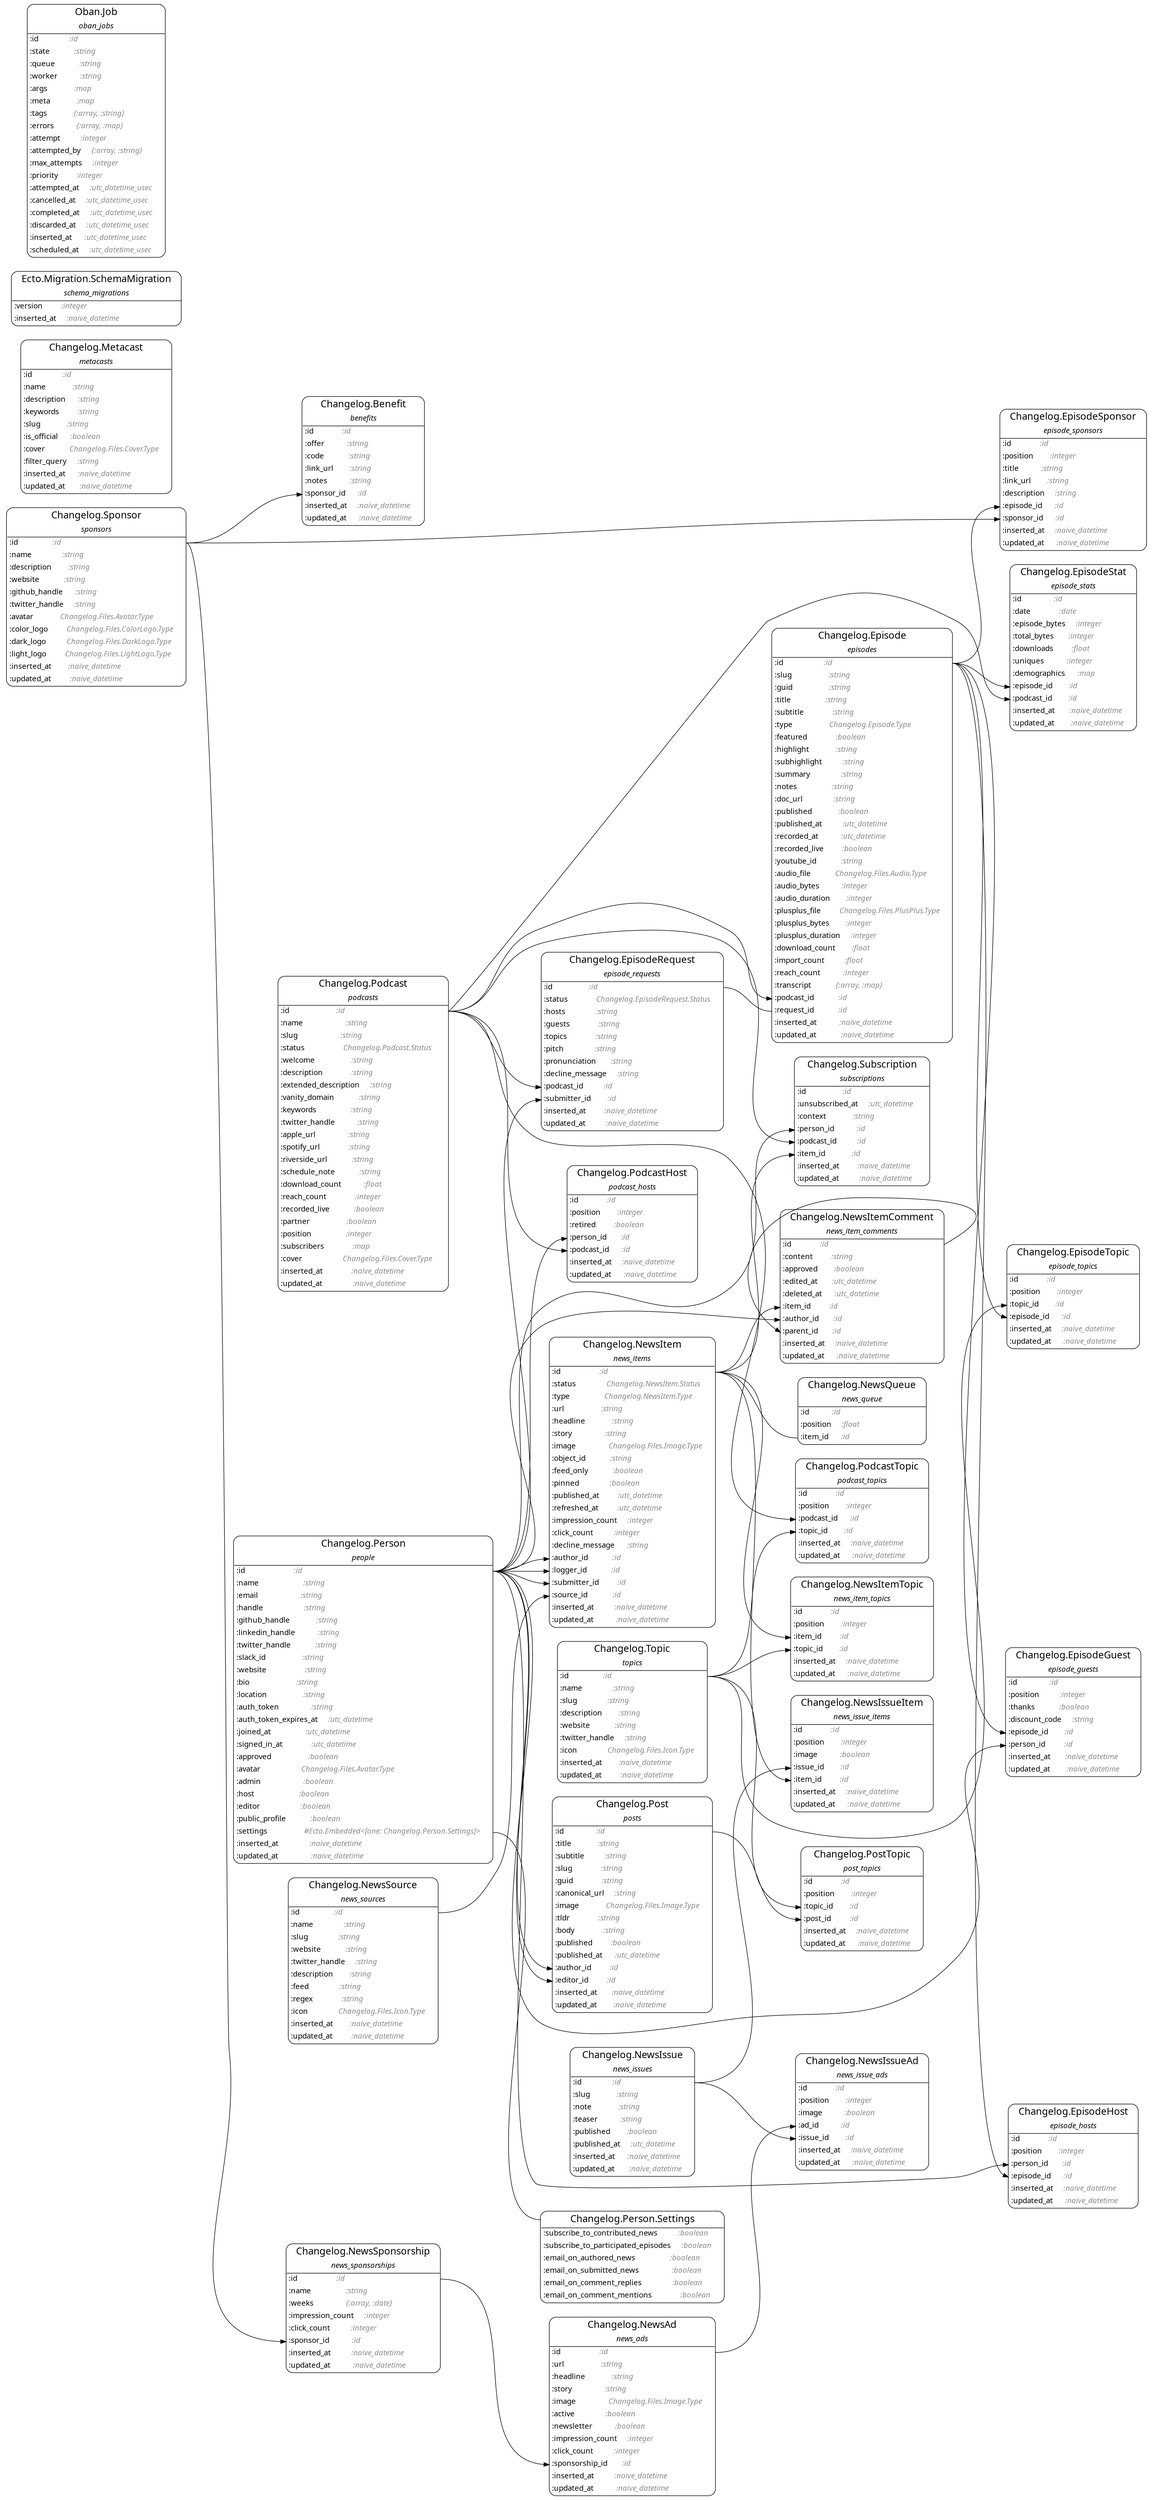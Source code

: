 digraph {
  ranksep=1.0; rankdir=LR;
  node [shape = none, fontname="Roboto Mono"];
  "Changelog.Benefit" [label= <<table align='left' border='1' style='rounded' cellspacing='0' cellpadding='4' cellborder='0'><tr><td port='header@schema_module'><font point-size='18'>   Changelog.Benefit   </font></td></tr><tr><td border='1' sides='b' colspan='2'><font point-size='14'><i>benefits</i></font></td></tr><tr><td align='left' port='field@id'>:id              <i><font color='gray54'>:id                 </font></i></td></tr><tr><td align='left' port='field@offer'>:offer           <i><font color='gray54'>:string             </font></i></td></tr><tr><td align='left' port='field@code'>:code            <i><font color='gray54'>:string             </font></i></td></tr><tr><td align='left' port='field@link_url'>:link_url        <i><font color='gray54'>:string             </font></i></td></tr><tr><td align='left' port='field@notes'>:notes           <i><font color='gray54'>:string             </font></i></td></tr><tr><td align='left' port='field@sponsor_id'>:sponsor_id      <i><font color='gray54'>:id                 </font></i></td></tr><tr><td align='left' port='field@inserted_at'>:inserted_at     <i><font color='gray54'>:naive_datetime     </font></i></td></tr><tr><td align='left' port='field@updated_at'>:updated_at      <i><font color='gray54'>:naive_datetime     </font></i></td></tr></table>>]
  "Changelog.Episode" [label= <<table align='left' border='1' style='rounded' cellspacing='0' cellpadding='4' cellborder='0'><tr><td port='header@schema_module'><font point-size='18'>   Changelog.Episode   </font></td></tr><tr><td border='1' sides='b' colspan='2'><font point-size='14'><i>episodes</i></font></td></tr><tr><td align='left' port='field@id'>:id                    <i><font color='gray54'>:id                               </font></i></td></tr><tr><td align='left' port='field@slug'>:slug                  <i><font color='gray54'>:string                           </font></i></td></tr><tr><td align='left' port='field@guid'>:guid                  <i><font color='gray54'>:string                           </font></i></td></tr><tr><td align='left' port='field@title'>:title                 <i><font color='gray54'>:string                           </font></i></td></tr><tr><td align='left' port='field@subtitle'>:subtitle              <i><font color='gray54'>:string                           </font></i></td></tr><tr><td align='left' port='field@type'>:type                  <i><font color='gray54'>Changelog.Episode.Type            </font></i></td></tr><tr><td align='left' port='field@featured'>:featured              <i><font color='gray54'>:boolean                          </font></i></td></tr><tr><td align='left' port='field@highlight'>:highlight             <i><font color='gray54'>:string                           </font></i></td></tr><tr><td align='left' port='field@subhighlight'>:subhighlight          <i><font color='gray54'>:string                           </font></i></td></tr><tr><td align='left' port='field@summary'>:summary               <i><font color='gray54'>:string                           </font></i></td></tr><tr><td align='left' port='field@notes'>:notes                 <i><font color='gray54'>:string                           </font></i></td></tr><tr><td align='left' port='field@doc_url'>:doc_url               <i><font color='gray54'>:string                           </font></i></td></tr><tr><td align='left' port='field@published'>:published             <i><font color='gray54'>:boolean                          </font></i></td></tr><tr><td align='left' port='field@published_at'>:published_at          <i><font color='gray54'>:utc_datetime                     </font></i></td></tr><tr><td align='left' port='field@recorded_at'>:recorded_at           <i><font color='gray54'>:utc_datetime                     </font></i></td></tr><tr><td align='left' port='field@recorded_live'>:recorded_live         <i><font color='gray54'>:boolean                          </font></i></td></tr><tr><td align='left' port='field@youtube_id'>:youtube_id            <i><font color='gray54'>:string                           </font></i></td></tr><tr><td align='left' port='field@audio_file'>:audio_file            <i><font color='gray54'>Changelog.Files.Audio.Type        </font></i></td></tr><tr><td align='left' port='field@audio_bytes'>:audio_bytes           <i><font color='gray54'>:integer                          </font></i></td></tr><tr><td align='left' port='field@audio_duration'>:audio_duration        <i><font color='gray54'>:integer                          </font></i></td></tr><tr><td align='left' port='field@plusplus_file'>:plusplus_file         <i><font color='gray54'>Changelog.Files.PlusPlus.Type     </font></i></td></tr><tr><td align='left' port='field@plusplus_bytes'>:plusplus_bytes        <i><font color='gray54'>:integer                          </font></i></td></tr><tr><td align='left' port='field@plusplus_duration'>:plusplus_duration     <i><font color='gray54'>:integer                          </font></i></td></tr><tr><td align='left' port='field@download_count'>:download_count        <i><font color='gray54'>:float                            </font></i></td></tr><tr><td align='left' port='field@import_count'>:import_count          <i><font color='gray54'>:float                            </font></i></td></tr><tr><td align='left' port='field@reach_count'>:reach_count           <i><font color='gray54'>:integer                          </font></i></td></tr><tr><td align='left' port='field@transcript'>:transcript            <i><font color='gray54'>{:array, :map}                    </font></i></td></tr><tr><td align='left' port='field@podcast_id'>:podcast_id            <i><font color='gray54'>:id                               </font></i></td></tr><tr><td align='left' port='field@request_id'>:request_id            <i><font color='gray54'>:id                               </font></i></td></tr><tr><td align='left' port='field@inserted_at'>:inserted_at           <i><font color='gray54'>:naive_datetime                   </font></i></td></tr><tr><td align='left' port='field@updated_at'>:updated_at            <i><font color='gray54'>:naive_datetime                   </font></i></td></tr></table>>]
  "Changelog.EpisodeGuest" [label= <<table align='left' border='1' style='rounded' cellspacing='0' cellpadding='4' cellborder='0'><tr><td port='header@schema_module'><font point-size='18'>   Changelog.EpisodeGuest   </font></td></tr><tr><td border='1' sides='b' colspan='2'><font point-size='14'><i>episode_guests</i></font></td></tr><tr><td align='left' port='field@id'>:id                <i><font color='gray54'>:id                 </font></i></td></tr><tr><td align='left' port='field@position'>:position          <i><font color='gray54'>:integer            </font></i></td></tr><tr><td align='left' port='field@thanks'>:thanks            <i><font color='gray54'>:boolean            </font></i></td></tr><tr><td align='left' port='field@discount_code'>:discount_code     <i><font color='gray54'>:string             </font></i></td></tr><tr><td align='left' port='field@episode_id'>:episode_id        <i><font color='gray54'>:id                 </font></i></td></tr><tr><td align='left' port='field@person_id'>:person_id         <i><font color='gray54'>:id                 </font></i></td></tr><tr><td align='left' port='field@inserted_at'>:inserted_at       <i><font color='gray54'>:naive_datetime     </font></i></td></tr><tr><td align='left' port='field@updated_at'>:updated_at        <i><font color='gray54'>:naive_datetime     </font></i></td></tr></table>>]
  "Changelog.EpisodeHost" [label= <<table align='left' border='1' style='rounded' cellspacing='0' cellpadding='4' cellborder='0'><tr><td port='header@schema_module'><font point-size='18'>   Changelog.EpisodeHost   </font></td></tr><tr><td border='1' sides='b' colspan='2'><font point-size='14'><i>episode_hosts</i></font></td></tr><tr><td align='left' port='field@id'>:id              <i><font color='gray54'>:id                 </font></i></td></tr><tr><td align='left' port='field@position'>:position        <i><font color='gray54'>:integer            </font></i></td></tr><tr><td align='left' port='field@person_id'>:person_id       <i><font color='gray54'>:id                 </font></i></td></tr><tr><td align='left' port='field@episode_id'>:episode_id      <i><font color='gray54'>:id                 </font></i></td></tr><tr><td align='left' port='field@inserted_at'>:inserted_at     <i><font color='gray54'>:naive_datetime     </font></i></td></tr><tr><td align='left' port='field@updated_at'>:updated_at      <i><font color='gray54'>:naive_datetime     </font></i></td></tr></table>>]
  "Changelog.EpisodeRequest" [label= <<table align='left' border='1' style='rounded' cellspacing='0' cellpadding='4' cellborder='0'><tr><td port='header@schema_module'><font point-size='18'>   Changelog.EpisodeRequest   </font></td></tr><tr><td border='1' sides='b' colspan='2'><font point-size='14'><i>episode_requests</i></font></td></tr><tr><td align='left' port='field@id'>:id                  <i><font color='gray54'>:id                                 </font></i></td></tr><tr><td align='left' port='field@status'>:status              <i><font color='gray54'>Changelog.EpisodeRequest.Status     </font></i></td></tr><tr><td align='left' port='field@hosts'>:hosts               <i><font color='gray54'>:string                             </font></i></td></tr><tr><td align='left' port='field@guests'>:guests              <i><font color='gray54'>:string                             </font></i></td></tr><tr><td align='left' port='field@topics'>:topics              <i><font color='gray54'>:string                             </font></i></td></tr><tr><td align='left' port='field@pitch'>:pitch               <i><font color='gray54'>:string                             </font></i></td></tr><tr><td align='left' port='field@pronunciation'>:pronunciation       <i><font color='gray54'>:string                             </font></i></td></tr><tr><td align='left' port='field@decline_message'>:decline_message     <i><font color='gray54'>:string                             </font></i></td></tr><tr><td align='left' port='field@podcast_id'>:podcast_id          <i><font color='gray54'>:id                                 </font></i></td></tr><tr><td align='left' port='field@submitter_id'>:submitter_id        <i><font color='gray54'>:id                                 </font></i></td></tr><tr><td align='left' port='field@inserted_at'>:inserted_at         <i><font color='gray54'>:naive_datetime                     </font></i></td></tr><tr><td align='left' port='field@updated_at'>:updated_at          <i><font color='gray54'>:naive_datetime                     </font></i></td></tr></table>>]
  "Changelog.EpisodeSponsor" [label= <<table align='left' border='1' style='rounded' cellspacing='0' cellpadding='4' cellborder='0'><tr><td port='header@schema_module'><font point-size='18'>   Changelog.EpisodeSponsor   </font></td></tr><tr><td border='1' sides='b' colspan='2'><font point-size='14'><i>episode_sponsors</i></font></td></tr><tr><td align='left' port='field@id'>:id              <i><font color='gray54'>:id                 </font></i></td></tr><tr><td align='left' port='field@position'>:position        <i><font color='gray54'>:integer            </font></i></td></tr><tr><td align='left' port='field@title'>:title           <i><font color='gray54'>:string             </font></i></td></tr><tr><td align='left' port='field@link_url'>:link_url        <i><font color='gray54'>:string             </font></i></td></tr><tr><td align='left' port='field@description'>:description     <i><font color='gray54'>:string             </font></i></td></tr><tr><td align='left' port='field@episode_id'>:episode_id      <i><font color='gray54'>:id                 </font></i></td></tr><tr><td align='left' port='field@sponsor_id'>:sponsor_id      <i><font color='gray54'>:id                 </font></i></td></tr><tr><td align='left' port='field@inserted_at'>:inserted_at     <i><font color='gray54'>:naive_datetime     </font></i></td></tr><tr><td align='left' port='field@updated_at'>:updated_at      <i><font color='gray54'>:naive_datetime     </font></i></td></tr></table>>]
  "Changelog.EpisodeStat" [label= <<table align='left' border='1' style='rounded' cellspacing='0' cellpadding='4' cellborder='0'><tr><td port='header@schema_module'><font point-size='18'>   Changelog.EpisodeStat   </font></td></tr><tr><td border='1' sides='b' colspan='2'><font point-size='14'><i>episode_stats</i></font></td></tr><tr><td align='left' port='field@id'>:id                <i><font color='gray54'>:id                 </font></i></td></tr><tr><td align='left' port='field@date'>:date              <i><font color='gray54'>:date               </font></i></td></tr><tr><td align='left' port='field@episode_bytes'>:episode_bytes     <i><font color='gray54'>:integer            </font></i></td></tr><tr><td align='left' port='field@total_bytes'>:total_bytes       <i><font color='gray54'>:integer            </font></i></td></tr><tr><td align='left' port='field@downloads'>:downloads         <i><font color='gray54'>:float              </font></i></td></tr><tr><td align='left' port='field@uniques'>:uniques           <i><font color='gray54'>:integer            </font></i></td></tr><tr><td align='left' port='field@demographics'>:demographics      <i><font color='gray54'>:map                </font></i></td></tr><tr><td align='left' port='field@episode_id'>:episode_id        <i><font color='gray54'>:id                 </font></i></td></tr><tr><td align='left' port='field@podcast_id'>:podcast_id        <i><font color='gray54'>:id                 </font></i></td></tr><tr><td align='left' port='field@inserted_at'>:inserted_at       <i><font color='gray54'>:naive_datetime     </font></i></td></tr><tr><td align='left' port='field@updated_at'>:updated_at        <i><font color='gray54'>:naive_datetime     </font></i></td></tr></table>>]
  "Changelog.EpisodeTopic" [label= <<table align='left' border='1' style='rounded' cellspacing='0' cellpadding='4' cellborder='0'><tr><td port='header@schema_module'><font point-size='18'>   Changelog.EpisodeTopic   </font></td></tr><tr><td border='1' sides='b' colspan='2'><font point-size='14'><i>episode_topics</i></font></td></tr><tr><td align='left' port='field@id'>:id              <i><font color='gray54'>:id                 </font></i></td></tr><tr><td align='left' port='field@position'>:position        <i><font color='gray54'>:integer            </font></i></td></tr><tr><td align='left' port='field@topic_id'>:topic_id        <i><font color='gray54'>:id                 </font></i></td></tr><tr><td align='left' port='field@episode_id'>:episode_id      <i><font color='gray54'>:id                 </font></i></td></tr><tr><td align='left' port='field@inserted_at'>:inserted_at     <i><font color='gray54'>:naive_datetime     </font></i></td></tr><tr><td align='left' port='field@updated_at'>:updated_at      <i><font color='gray54'>:naive_datetime     </font></i></td></tr></table>>]
  "Changelog.Metacast" [label= <<table align='left' border='1' style='rounded' cellspacing='0' cellpadding='4' cellborder='0'><tr><td port='header@schema_module'><font point-size='18'>   Changelog.Metacast   </font></td></tr><tr><td border='1' sides='b' colspan='2'><font point-size='14'><i>metacasts</i></font></td></tr><tr><td align='left' port='field@id'>:id               <i><font color='gray54'>:id                            </font></i></td></tr><tr><td align='left' port='field@name'>:name             <i><font color='gray54'>:string                        </font></i></td></tr><tr><td align='left' port='field@description'>:description      <i><font color='gray54'>:string                        </font></i></td></tr><tr><td align='left' port='field@keywords'>:keywords         <i><font color='gray54'>:string                        </font></i></td></tr><tr><td align='left' port='field@slug'>:slug             <i><font color='gray54'>:string                        </font></i></td></tr><tr><td align='left' port='field@is_official'>:is_official      <i><font color='gray54'>:boolean                       </font></i></td></tr><tr><td align='left' port='field@cover'>:cover            <i><font color='gray54'>Changelog.Files.Cover.Type     </font></i></td></tr><tr><td align='left' port='field@filter_query'>:filter_query     <i><font color='gray54'>:string                        </font></i></td></tr><tr><td align='left' port='field@inserted_at'>:inserted_at      <i><font color='gray54'>:naive_datetime                </font></i></td></tr><tr><td align='left' port='field@updated_at'>:updated_at       <i><font color='gray54'>:naive_datetime                </font></i></td></tr></table>>]
  "Changelog.NewsAd" [label= <<table align='left' border='1' style='rounded' cellspacing='0' cellpadding='4' cellborder='0'><tr><td port='header@schema_module'><font point-size='18'>   Changelog.NewsAd   </font></td></tr><tr><td border='1' sides='b' colspan='2'><font point-size='14'><i>news_ads</i></font></td></tr><tr><td align='left' port='field@id'>:id                   <i><font color='gray54'>:id                            </font></i></td></tr><tr><td align='left' port='field@url'>:url                  <i><font color='gray54'>:string                        </font></i></td></tr><tr><td align='left' port='field@headline'>:headline             <i><font color='gray54'>:string                        </font></i></td></tr><tr><td align='left' port='field@story'>:story                <i><font color='gray54'>:string                        </font></i></td></tr><tr><td align='left' port='field@image'>:image                <i><font color='gray54'>Changelog.Files.Image.Type     </font></i></td></tr><tr><td align='left' port='field@active'>:active               <i><font color='gray54'>:boolean                       </font></i></td></tr><tr><td align='left' port='field@newsletter'>:newsletter           <i><font color='gray54'>:boolean                       </font></i></td></tr><tr><td align='left' port='field@impression_count'>:impression_count     <i><font color='gray54'>:integer                       </font></i></td></tr><tr><td align='left' port='field@click_count'>:click_count          <i><font color='gray54'>:integer                       </font></i></td></tr><tr><td align='left' port='field@sponsorship_id'>:sponsorship_id       <i><font color='gray54'>:id                            </font></i></td></tr><tr><td align='left' port='field@inserted_at'>:inserted_at          <i><font color='gray54'>:naive_datetime                </font></i></td></tr><tr><td align='left' port='field@updated_at'>:updated_at           <i><font color='gray54'>:naive_datetime                </font></i></td></tr></table>>]
  "Changelog.NewsIssue" [label= <<table align='left' border='1' style='rounded' cellspacing='0' cellpadding='4' cellborder='0'><tr><td port='header@schema_module'><font point-size='18'>   Changelog.NewsIssue   </font></td></tr><tr><td border='1' sides='b' colspan='2'><font point-size='14'><i>news_issues</i></font></td></tr><tr><td align='left' port='field@id'>:id               <i><font color='gray54'>:id                 </font></i></td></tr><tr><td align='left' port='field@slug'>:slug             <i><font color='gray54'>:string             </font></i></td></tr><tr><td align='left' port='field@note'>:note             <i><font color='gray54'>:string             </font></i></td></tr><tr><td align='left' port='field@teaser'>:teaser           <i><font color='gray54'>:string             </font></i></td></tr><tr><td align='left' port='field@published'>:published        <i><font color='gray54'>:boolean            </font></i></td></tr><tr><td align='left' port='field@published_at'>:published_at     <i><font color='gray54'>:utc_datetime       </font></i></td></tr><tr><td align='left' port='field@inserted_at'>:inserted_at      <i><font color='gray54'>:naive_datetime     </font></i></td></tr><tr><td align='left' port='field@updated_at'>:updated_at       <i><font color='gray54'>:naive_datetime     </font></i></td></tr></table>>]
  "Changelog.NewsIssueAd" [label= <<table align='left' border='1' style='rounded' cellspacing='0' cellpadding='4' cellborder='0'><tr><td port='header@schema_module'><font point-size='18'>   Changelog.NewsIssueAd   </font></td></tr><tr><td border='1' sides='b' colspan='2'><font point-size='14'><i>news_issue_ads</i></font></td></tr><tr><td align='left' port='field@id'>:id              <i><font color='gray54'>:id                 </font></i></td></tr><tr><td align='left' port='field@position'>:position        <i><font color='gray54'>:integer            </font></i></td></tr><tr><td align='left' port='field@image'>:image           <i><font color='gray54'>:boolean            </font></i></td></tr><tr><td align='left' port='field@ad_id'>:ad_id           <i><font color='gray54'>:id                 </font></i></td></tr><tr><td align='left' port='field@issue_id'>:issue_id        <i><font color='gray54'>:id                 </font></i></td></tr><tr><td align='left' port='field@inserted_at'>:inserted_at     <i><font color='gray54'>:naive_datetime     </font></i></td></tr><tr><td align='left' port='field@updated_at'>:updated_at      <i><font color='gray54'>:naive_datetime     </font></i></td></tr></table>>]
  "Changelog.NewsIssueItem" [label= <<table align='left' border='1' style='rounded' cellspacing='0' cellpadding='4' cellborder='0'><tr><td port='header@schema_module'><font point-size='18'>   Changelog.NewsIssueItem   </font></td></tr><tr><td border='1' sides='b' colspan='2'><font point-size='14'><i>news_issue_items</i></font></td></tr><tr><td align='left' port='field@id'>:id              <i><font color='gray54'>:id                 </font></i></td></tr><tr><td align='left' port='field@position'>:position        <i><font color='gray54'>:integer            </font></i></td></tr><tr><td align='left' port='field@image'>:image           <i><font color='gray54'>:boolean            </font></i></td></tr><tr><td align='left' port='field@issue_id'>:issue_id        <i><font color='gray54'>:id                 </font></i></td></tr><tr><td align='left' port='field@item_id'>:item_id         <i><font color='gray54'>:id                 </font></i></td></tr><tr><td align='left' port='field@inserted_at'>:inserted_at     <i><font color='gray54'>:naive_datetime     </font></i></td></tr><tr><td align='left' port='field@updated_at'>:updated_at      <i><font color='gray54'>:naive_datetime     </font></i></td></tr></table>>]
  "Changelog.NewsItem" [label= <<table align='left' border='1' style='rounded' cellspacing='0' cellpadding='4' cellborder='0'><tr><td port='header@schema_module'><font point-size='18'>   Changelog.NewsItem   </font></td></tr><tr><td border='1' sides='b' colspan='2'><font point-size='14'><i>news_items</i></font></td></tr><tr><td align='left' port='field@id'>:id                   <i><font color='gray54'>:id                            </font></i></td></tr><tr><td align='left' port='field@status'>:status               <i><font color='gray54'>Changelog.NewsItem.Status      </font></i></td></tr><tr><td align='left' port='field@type'>:type                 <i><font color='gray54'>Changelog.NewsItem.Type        </font></i></td></tr><tr><td align='left' port='field@url'>:url                  <i><font color='gray54'>:string                        </font></i></td></tr><tr><td align='left' port='field@headline'>:headline             <i><font color='gray54'>:string                        </font></i></td></tr><tr><td align='left' port='field@story'>:story                <i><font color='gray54'>:string                        </font></i></td></tr><tr><td align='left' port='field@image'>:image                <i><font color='gray54'>Changelog.Files.Image.Type     </font></i></td></tr><tr><td align='left' port='field@object_id'>:object_id            <i><font color='gray54'>:string                        </font></i></td></tr><tr><td align='left' port='field@feed_only'>:feed_only            <i><font color='gray54'>:boolean                       </font></i></td></tr><tr><td align='left' port='field@pinned'>:pinned               <i><font color='gray54'>:boolean                       </font></i></td></tr><tr><td align='left' port='field@published_at'>:published_at         <i><font color='gray54'>:utc_datetime                  </font></i></td></tr><tr><td align='left' port='field@refreshed_at'>:refreshed_at         <i><font color='gray54'>:utc_datetime                  </font></i></td></tr><tr><td align='left' port='field@impression_count'>:impression_count     <i><font color='gray54'>:integer                       </font></i></td></tr><tr><td align='left' port='field@click_count'>:click_count          <i><font color='gray54'>:integer                       </font></i></td></tr><tr><td align='left' port='field@decline_message'>:decline_message      <i><font color='gray54'>:string                        </font></i></td></tr><tr><td align='left' port='field@author_id'>:author_id            <i><font color='gray54'>:id                            </font></i></td></tr><tr><td align='left' port='field@logger_id'>:logger_id            <i><font color='gray54'>:id                            </font></i></td></tr><tr><td align='left' port='field@submitter_id'>:submitter_id         <i><font color='gray54'>:id                            </font></i></td></tr><tr><td align='left' port='field@source_id'>:source_id            <i><font color='gray54'>:id                            </font></i></td></tr><tr><td align='left' port='field@inserted_at'>:inserted_at          <i><font color='gray54'>:naive_datetime                </font></i></td></tr><tr><td align='left' port='field@updated_at'>:updated_at           <i><font color='gray54'>:naive_datetime                </font></i></td></tr></table>>]
  "Changelog.NewsItemComment" [label= <<table align='left' border='1' style='rounded' cellspacing='0' cellpadding='4' cellborder='0'><tr><td port='header@schema_module'><font point-size='18'>   Changelog.NewsItemComment   </font></td></tr><tr><td border='1' sides='b' colspan='2'><font point-size='14'><i>news_item_comments</i></font></td></tr><tr><td align='left' port='field@id'>:id              <i><font color='gray54'>:id                 </font></i></td></tr><tr><td align='left' port='field@content'>:content         <i><font color='gray54'>:string             </font></i></td></tr><tr><td align='left' port='field@approved'>:approved        <i><font color='gray54'>:boolean            </font></i></td></tr><tr><td align='left' port='field@edited_at'>:edited_at       <i><font color='gray54'>:utc_datetime       </font></i></td></tr><tr><td align='left' port='field@deleted_at'>:deleted_at      <i><font color='gray54'>:utc_datetime       </font></i></td></tr><tr><td align='left' port='field@item_id'>:item_id         <i><font color='gray54'>:id                 </font></i></td></tr><tr><td align='left' port='field@author_id'>:author_id       <i><font color='gray54'>:id                 </font></i></td></tr><tr><td align='left' port='field@parent_id'>:parent_id       <i><font color='gray54'>:id                 </font></i></td></tr><tr><td align='left' port='field@inserted_at'>:inserted_at     <i><font color='gray54'>:naive_datetime     </font></i></td></tr><tr><td align='left' port='field@updated_at'>:updated_at      <i><font color='gray54'>:naive_datetime     </font></i></td></tr></table>>]
  "Changelog.NewsItemTopic" [label= <<table align='left' border='1' style='rounded' cellspacing='0' cellpadding='4' cellborder='0'><tr><td port='header@schema_module'><font point-size='18'>   Changelog.NewsItemTopic   </font></td></tr><tr><td border='1' sides='b' colspan='2'><font point-size='14'><i>news_item_topics</i></font></td></tr><tr><td align='left' port='field@id'>:id              <i><font color='gray54'>:id                 </font></i></td></tr><tr><td align='left' port='field@position'>:position        <i><font color='gray54'>:integer            </font></i></td></tr><tr><td align='left' port='field@item_id'>:item_id         <i><font color='gray54'>:id                 </font></i></td></tr><tr><td align='left' port='field@topic_id'>:topic_id        <i><font color='gray54'>:id                 </font></i></td></tr><tr><td align='left' port='field@inserted_at'>:inserted_at     <i><font color='gray54'>:naive_datetime     </font></i></td></tr><tr><td align='left' port='field@updated_at'>:updated_at      <i><font color='gray54'>:naive_datetime     </font></i></td></tr></table>>]
  "Changelog.NewsQueue" [label= <<table align='left' border='1' style='rounded' cellspacing='0' cellpadding='4' cellborder='0'><tr><td port='header@schema_module'><font point-size='18'>   Changelog.NewsQueue   </font></td></tr><tr><td border='1' sides='b' colspan='2'><font point-size='14'><i>news_queue</i></font></td></tr><tr><td align='left' port='field@id'>:id           <i><font color='gray54'>:id        </font></i></td></tr><tr><td align='left' port='field@position'>:position     <i><font color='gray54'>:float     </font></i></td></tr><tr><td align='left' port='field@item_id'>:item_id      <i><font color='gray54'>:id        </font></i></td></tr></table>>]
  "Changelog.NewsSource" [label= <<table align='left' border='1' style='rounded' cellspacing='0' cellpadding='4' cellborder='0'><tr><td port='header@schema_module'><font point-size='18'>   Changelog.NewsSource   </font></td></tr><tr><td border='1' sides='b' colspan='2'><font point-size='14'><i>news_sources</i></font></td></tr><tr><td align='left' port='field@id'>:id                 <i><font color='gray54'>:id                           </font></i></td></tr><tr><td align='left' port='field@name'>:name               <i><font color='gray54'>:string                       </font></i></td></tr><tr><td align='left' port='field@slug'>:slug               <i><font color='gray54'>:string                       </font></i></td></tr><tr><td align='left' port='field@website'>:website            <i><font color='gray54'>:string                       </font></i></td></tr><tr><td align='left' port='field@twitter_handle'>:twitter_handle     <i><font color='gray54'>:string                       </font></i></td></tr><tr><td align='left' port='field@description'>:description        <i><font color='gray54'>:string                       </font></i></td></tr><tr><td align='left' port='field@feed'>:feed               <i><font color='gray54'>:string                       </font></i></td></tr><tr><td align='left' port='field@regex'>:regex              <i><font color='gray54'>:string                       </font></i></td></tr><tr><td align='left' port='field@icon'>:icon               <i><font color='gray54'>Changelog.Files.Icon.Type     </font></i></td></tr><tr><td align='left' port='field@inserted_at'>:inserted_at        <i><font color='gray54'>:naive_datetime               </font></i></td></tr><tr><td align='left' port='field@updated_at'>:updated_at         <i><font color='gray54'>:naive_datetime               </font></i></td></tr></table>>]
  "Changelog.NewsSponsorship" [label= <<table align='left' border='1' style='rounded' cellspacing='0' cellpadding='4' cellborder='0'><tr><td port='header@schema_module'><font point-size='18'>   Changelog.NewsSponsorship   </font></td></tr><tr><td border='1' sides='b' colspan='2'><font point-size='14'><i>news_sponsorships</i></font></td></tr><tr><td align='left' port='field@id'>:id                   <i><font color='gray54'>:id                 </font></i></td></tr><tr><td align='left' port='field@name'>:name                 <i><font color='gray54'>:string             </font></i></td></tr><tr><td align='left' port='field@weeks'>:weeks                <i><font color='gray54'>{:array, :date}     </font></i></td></tr><tr><td align='left' port='field@impression_count'>:impression_count     <i><font color='gray54'>:integer            </font></i></td></tr><tr><td align='left' port='field@click_count'>:click_count          <i><font color='gray54'>:integer            </font></i></td></tr><tr><td align='left' port='field@sponsor_id'>:sponsor_id           <i><font color='gray54'>:id                 </font></i></td></tr><tr><td align='left' port='field@inserted_at'>:inserted_at          <i><font color='gray54'>:naive_datetime     </font></i></td></tr><tr><td align='left' port='field@updated_at'>:updated_at           <i><font color='gray54'>:naive_datetime     </font></i></td></tr></table>>]
  "Changelog.Person" [label= <<table align='left' border='1' style='rounded' cellspacing='0' cellpadding='4' cellborder='0'><tr><td port='header@schema_module'><font point-size='18'>   Changelog.Person   </font></td></tr><tr><td border='1' sides='b' colspan='2'><font point-size='14'><i>people</i></font></td></tr><tr><td align='left' port='field@id'>:id                        <i><font color='gray54'>:id                                                  </font></i></td></tr><tr><td align='left' port='field@name'>:name                      <i><font color='gray54'>:string                                              </font></i></td></tr><tr><td align='left' port='field@email'>:email                     <i><font color='gray54'>:string                                              </font></i></td></tr><tr><td align='left' port='field@handle'>:handle                    <i><font color='gray54'>:string                                              </font></i></td></tr><tr><td align='left' port='field@github_handle'>:github_handle             <i><font color='gray54'>:string                                              </font></i></td></tr><tr><td align='left' port='field@linkedin_handle'>:linkedin_handle           <i><font color='gray54'>:string                                              </font></i></td></tr><tr><td align='left' port='field@twitter_handle'>:twitter_handle            <i><font color='gray54'>:string                                              </font></i></td></tr><tr><td align='left' port='field@slack_id'>:slack_id                  <i><font color='gray54'>:string                                              </font></i></td></tr><tr><td align='left' port='field@website'>:website                   <i><font color='gray54'>:string                                              </font></i></td></tr><tr><td align='left' port='field@bio'>:bio                       <i><font color='gray54'>:string                                              </font></i></td></tr><tr><td align='left' port='field@location'>:location                  <i><font color='gray54'>:string                                              </font></i></td></tr><tr><td align='left' port='field@auth_token'>:auth_token                <i><font color='gray54'>:string                                              </font></i></td></tr><tr><td align='left' port='field@auth_token_expires_at'>:auth_token_expires_at     <i><font color='gray54'>:utc_datetime                                        </font></i></td></tr><tr><td align='left' port='field@joined_at'>:joined_at                 <i><font color='gray54'>:utc_datetime                                        </font></i></td></tr><tr><td align='left' port='field@signed_in_at'>:signed_in_at              <i><font color='gray54'>:utc_datetime                                        </font></i></td></tr><tr><td align='left' port='field@approved'>:approved                  <i><font color='gray54'>:boolean                                             </font></i></td></tr><tr><td align='left' port='field@avatar'>:avatar                    <i><font color='gray54'>Changelog.Files.Avatar.Type                          </font></i></td></tr><tr><td align='left' port='field@admin'>:admin                     <i><font color='gray54'>:boolean                                             </font></i></td></tr><tr><td align='left' port='field@host'>:host                      <i><font color='gray54'>:boolean                                             </font></i></td></tr><tr><td align='left' port='field@editor'>:editor                    <i><font color='gray54'>:boolean                                             </font></i></td></tr><tr><td align='left' port='field@public_profile'>:public_profile            <i><font color='gray54'>:boolean                                             </font></i></td></tr><tr><td align='left' port='field@settings'>:settings                  <i><font color='gray54'>#Ecto.Embedded&lt;[one: Changelog.Person.Settings]&gt;     </font></i></td></tr><tr><td align='left' port='field@inserted_at'>:inserted_at               <i><font color='gray54'>:naive_datetime                                      </font></i></td></tr><tr><td align='left' port='field@updated_at'>:updated_at                <i><font color='gray54'>:naive_datetime                                      </font></i></td></tr></table>>]
  "Changelog.Person.Settings" [label= <<table align='left' border='1' style='rounded' cellspacing='0' cellpadding='4' cellborder='0'><tr><td border='1' sides='b' colspan='2' port='header@schema_module'><font point-size='18'>   Changelog.Person.Settings   </font></td></tr><tr><td align='left' port='field@subscribe_to_contributed_news'>:subscribe_to_contributed_news          <i><font color='gray54'>:boolean     </font></i></td></tr><tr><td align='left' port='field@subscribe_to_participated_episodes'>:subscribe_to_participated_episodes     <i><font color='gray54'>:boolean     </font></i></td></tr><tr><td align='left' port='field@email_on_authored_news'>:email_on_authored_news                 <i><font color='gray54'>:boolean     </font></i></td></tr><tr><td align='left' port='field@email_on_submitted_news'>:email_on_submitted_news                <i><font color='gray54'>:boolean     </font></i></td></tr><tr><td align='left' port='field@email_on_comment_replies'>:email_on_comment_replies               <i><font color='gray54'>:boolean     </font></i></td></tr><tr><td align='left' port='field@email_on_comment_mentions'>:email_on_comment_mentions              <i><font color='gray54'>:boolean     </font></i></td></tr></table>>]
  "Changelog.Podcast" [label= <<table align='left' border='1' style='rounded' cellspacing='0' cellpadding='4' cellborder='0'><tr><td port='header@schema_module'><font point-size='18'>   Changelog.Podcast   </font></td></tr><tr><td border='1' sides='b' colspan='2'><font point-size='14'><i>podcasts</i></font></td></tr><tr><td align='left' port='field@id'>:id                       <i><font color='gray54'>:id                            </font></i></td></tr><tr><td align='left' port='field@name'>:name                     <i><font color='gray54'>:string                        </font></i></td></tr><tr><td align='left' port='field@slug'>:slug                     <i><font color='gray54'>:string                        </font></i></td></tr><tr><td align='left' port='field@status'>:status                   <i><font color='gray54'>Changelog.Podcast.Status       </font></i></td></tr><tr><td align='left' port='field@welcome'>:welcome                  <i><font color='gray54'>:string                        </font></i></td></tr><tr><td align='left' port='field@description'>:description              <i><font color='gray54'>:string                        </font></i></td></tr><tr><td align='left' port='field@extended_description'>:extended_description     <i><font color='gray54'>:string                        </font></i></td></tr><tr><td align='left' port='field@vanity_domain'>:vanity_domain            <i><font color='gray54'>:string                        </font></i></td></tr><tr><td align='left' port='field@keywords'>:keywords                 <i><font color='gray54'>:string                        </font></i></td></tr><tr><td align='left' port='field@twitter_handle'>:twitter_handle           <i><font color='gray54'>:string                        </font></i></td></tr><tr><td align='left' port='field@apple_url'>:apple_url                <i><font color='gray54'>:string                        </font></i></td></tr><tr><td align='left' port='field@spotify_url'>:spotify_url              <i><font color='gray54'>:string                        </font></i></td></tr><tr><td align='left' port='field@riverside_url'>:riverside_url            <i><font color='gray54'>:string                        </font></i></td></tr><tr><td align='left' port='field@schedule_note'>:schedule_note            <i><font color='gray54'>:string                        </font></i></td></tr><tr><td align='left' port='field@download_count'>:download_count           <i><font color='gray54'>:float                         </font></i></td></tr><tr><td align='left' port='field@reach_count'>:reach_count              <i><font color='gray54'>:integer                       </font></i></td></tr><tr><td align='left' port='field@recorded_live'>:recorded_live            <i><font color='gray54'>:boolean                       </font></i></td></tr><tr><td align='left' port='field@partner'>:partner                  <i><font color='gray54'>:boolean                       </font></i></td></tr><tr><td align='left' port='field@position'>:position                 <i><font color='gray54'>:integer                       </font></i></td></tr><tr><td align='left' port='field@subscribers'>:subscribers              <i><font color='gray54'>:map                           </font></i></td></tr><tr><td align='left' port='field@cover'>:cover                    <i><font color='gray54'>Changelog.Files.Cover.Type     </font></i></td></tr><tr><td align='left' port='field@inserted_at'>:inserted_at              <i><font color='gray54'>:naive_datetime                </font></i></td></tr><tr><td align='left' port='field@updated_at'>:updated_at               <i><font color='gray54'>:naive_datetime                </font></i></td></tr></table>>]
  "Changelog.PodcastHost" [label= <<table align='left' border='1' style='rounded' cellspacing='0' cellpadding='4' cellborder='0'><tr><td port='header@schema_module'><font point-size='18'>   Changelog.PodcastHost   </font></td></tr><tr><td border='1' sides='b' colspan='2'><font point-size='14'><i>podcast_hosts</i></font></td></tr><tr><td align='left' port='field@id'>:id              <i><font color='gray54'>:id                 </font></i></td></tr><tr><td align='left' port='field@position'>:position        <i><font color='gray54'>:integer            </font></i></td></tr><tr><td align='left' port='field@retired'>:retired         <i><font color='gray54'>:boolean            </font></i></td></tr><tr><td align='left' port='field@person_id'>:person_id       <i><font color='gray54'>:id                 </font></i></td></tr><tr><td align='left' port='field@podcast_id'>:podcast_id      <i><font color='gray54'>:id                 </font></i></td></tr><tr><td align='left' port='field@inserted_at'>:inserted_at     <i><font color='gray54'>:naive_datetime     </font></i></td></tr><tr><td align='left' port='field@updated_at'>:updated_at      <i><font color='gray54'>:naive_datetime     </font></i></td></tr></table>>]
  "Changelog.PodcastTopic" [label= <<table align='left' border='1' style='rounded' cellspacing='0' cellpadding='4' cellborder='0'><tr><td port='header@schema_module'><font point-size='18'>   Changelog.PodcastTopic   </font></td></tr><tr><td border='1' sides='b' colspan='2'><font point-size='14'><i>podcast_topics</i></font></td></tr><tr><td align='left' port='field@id'>:id              <i><font color='gray54'>:id                 </font></i></td></tr><tr><td align='left' port='field@position'>:position        <i><font color='gray54'>:integer            </font></i></td></tr><tr><td align='left' port='field@podcast_id'>:podcast_id      <i><font color='gray54'>:id                 </font></i></td></tr><tr><td align='left' port='field@topic_id'>:topic_id        <i><font color='gray54'>:id                 </font></i></td></tr><tr><td align='left' port='field@inserted_at'>:inserted_at     <i><font color='gray54'>:naive_datetime     </font></i></td></tr><tr><td align='left' port='field@updated_at'>:updated_at      <i><font color='gray54'>:naive_datetime     </font></i></td></tr></table>>]
  "Changelog.Post" [label= <<table align='left' border='1' style='rounded' cellspacing='0' cellpadding='4' cellborder='0'><tr><td port='header@schema_module'><font point-size='18'>   Changelog.Post   </font></td></tr><tr><td border='1' sides='b' colspan='2'><font point-size='14'><i>posts</i></font></td></tr><tr><td align='left' port='field@id'>:id                <i><font color='gray54'>:id                            </font></i></td></tr><tr><td align='left' port='field@title'>:title             <i><font color='gray54'>:string                        </font></i></td></tr><tr><td align='left' port='field@subtitle'>:subtitle          <i><font color='gray54'>:string                        </font></i></td></tr><tr><td align='left' port='field@slug'>:slug              <i><font color='gray54'>:string                        </font></i></td></tr><tr><td align='left' port='field@guid'>:guid              <i><font color='gray54'>:string                        </font></i></td></tr><tr><td align='left' port='field@canonical_url'>:canonical_url     <i><font color='gray54'>:string                        </font></i></td></tr><tr><td align='left' port='field@image'>:image             <i><font color='gray54'>Changelog.Files.Image.Type     </font></i></td></tr><tr><td align='left' port='field@tldr'>:tldr              <i><font color='gray54'>:string                        </font></i></td></tr><tr><td align='left' port='field@body'>:body              <i><font color='gray54'>:string                        </font></i></td></tr><tr><td align='left' port='field@published'>:published         <i><font color='gray54'>:boolean                       </font></i></td></tr><tr><td align='left' port='field@published_at'>:published_at      <i><font color='gray54'>:utc_datetime                  </font></i></td></tr><tr><td align='left' port='field@author_id'>:author_id         <i><font color='gray54'>:id                            </font></i></td></tr><tr><td align='left' port='field@editor_id'>:editor_id         <i><font color='gray54'>:id                            </font></i></td></tr><tr><td align='left' port='field@inserted_at'>:inserted_at       <i><font color='gray54'>:naive_datetime                </font></i></td></tr><tr><td align='left' port='field@updated_at'>:updated_at        <i><font color='gray54'>:naive_datetime                </font></i></td></tr></table>>]
  "Changelog.PostTopic" [label= <<table align='left' border='1' style='rounded' cellspacing='0' cellpadding='4' cellborder='0'><tr><td port='header@schema_module'><font point-size='18'>   Changelog.PostTopic   </font></td></tr><tr><td border='1' sides='b' colspan='2'><font point-size='14'><i>post_topics</i></font></td></tr><tr><td align='left' port='field@id'>:id              <i><font color='gray54'>:id                 </font></i></td></tr><tr><td align='left' port='field@position'>:position        <i><font color='gray54'>:integer            </font></i></td></tr><tr><td align='left' port='field@topic_id'>:topic_id        <i><font color='gray54'>:id                 </font></i></td></tr><tr><td align='left' port='field@post_id'>:post_id         <i><font color='gray54'>:id                 </font></i></td></tr><tr><td align='left' port='field@inserted_at'>:inserted_at     <i><font color='gray54'>:naive_datetime     </font></i></td></tr><tr><td align='left' port='field@updated_at'>:updated_at      <i><font color='gray54'>:naive_datetime     </font></i></td></tr></table>>]
  "Changelog.Sponsor" [label= <<table align='left' border='1' style='rounded' cellspacing='0' cellpadding='4' cellborder='0'><tr><td port='header@schema_module'><font point-size='18'>   Changelog.Sponsor   </font></td></tr><tr><td border='1' sides='b' colspan='2'><font point-size='14'><i>sponsors</i></font></td></tr><tr><td align='left' port='field@id'>:id                 <i><font color='gray54'>:id                                </font></i></td></tr><tr><td align='left' port='field@name'>:name               <i><font color='gray54'>:string                            </font></i></td></tr><tr><td align='left' port='field@description'>:description        <i><font color='gray54'>:string                            </font></i></td></tr><tr><td align='left' port='field@website'>:website            <i><font color='gray54'>:string                            </font></i></td></tr><tr><td align='left' port='field@github_handle'>:github_handle      <i><font color='gray54'>:string                            </font></i></td></tr><tr><td align='left' port='field@twitter_handle'>:twitter_handle     <i><font color='gray54'>:string                            </font></i></td></tr><tr><td align='left' port='field@avatar'>:avatar             <i><font color='gray54'>Changelog.Files.Avatar.Type        </font></i></td></tr><tr><td align='left' port='field@color_logo'>:color_logo         <i><font color='gray54'>Changelog.Files.ColorLogo.Type     </font></i></td></tr><tr><td align='left' port='field@dark_logo'>:dark_logo          <i><font color='gray54'>Changelog.Files.DarkLogo.Type      </font></i></td></tr><tr><td align='left' port='field@light_logo'>:light_logo         <i><font color='gray54'>Changelog.Files.LightLogo.Type     </font></i></td></tr><tr><td align='left' port='field@inserted_at'>:inserted_at        <i><font color='gray54'>:naive_datetime                    </font></i></td></tr><tr><td align='left' port='field@updated_at'>:updated_at         <i><font color='gray54'>:naive_datetime                    </font></i></td></tr></table>>]
  "Changelog.Subscription" [label= <<table align='left' border='1' style='rounded' cellspacing='0' cellpadding='4' cellborder='0'><tr><td port='header@schema_module'><font point-size='18'>   Changelog.Subscription   </font></td></tr><tr><td border='1' sides='b' colspan='2'><font point-size='14'><i>subscriptions</i></font></td></tr><tr><td align='left' port='field@id'>:id                  <i><font color='gray54'>:id                 </font></i></td></tr><tr><td align='left' port='field@unsubscribed_at'>:unsubscribed_at     <i><font color='gray54'>:utc_datetime       </font></i></td></tr><tr><td align='left' port='field@context'>:context             <i><font color='gray54'>:string             </font></i></td></tr><tr><td align='left' port='field@person_id'>:person_id           <i><font color='gray54'>:id                 </font></i></td></tr><tr><td align='left' port='field@podcast_id'>:podcast_id          <i><font color='gray54'>:id                 </font></i></td></tr><tr><td align='left' port='field@item_id'>:item_id             <i><font color='gray54'>:id                 </font></i></td></tr><tr><td align='left' port='field@inserted_at'>:inserted_at         <i><font color='gray54'>:naive_datetime     </font></i></td></tr><tr><td align='left' port='field@updated_at'>:updated_at          <i><font color='gray54'>:naive_datetime     </font></i></td></tr></table>>]
  "Changelog.Topic" [label= <<table align='left' border='1' style='rounded' cellspacing='0' cellpadding='4' cellborder='0'><tr><td port='header@schema_module'><font point-size='18'>   Changelog.Topic   </font></td></tr><tr><td border='1' sides='b' colspan='2'><font point-size='14'><i>topics</i></font></td></tr><tr><td align='left' port='field@id'>:id                 <i><font color='gray54'>:id                           </font></i></td></tr><tr><td align='left' port='field@name'>:name               <i><font color='gray54'>:string                       </font></i></td></tr><tr><td align='left' port='field@slug'>:slug               <i><font color='gray54'>:string                       </font></i></td></tr><tr><td align='left' port='field@description'>:description        <i><font color='gray54'>:string                       </font></i></td></tr><tr><td align='left' port='field@website'>:website            <i><font color='gray54'>:string                       </font></i></td></tr><tr><td align='left' port='field@twitter_handle'>:twitter_handle     <i><font color='gray54'>:string                       </font></i></td></tr><tr><td align='left' port='field@icon'>:icon               <i><font color='gray54'>Changelog.Files.Icon.Type     </font></i></td></tr><tr><td align='left' port='field@inserted_at'>:inserted_at        <i><font color='gray54'>:naive_datetime               </font></i></td></tr><tr><td align='left' port='field@updated_at'>:updated_at         <i><font color='gray54'>:naive_datetime               </font></i></td></tr></table>>]
  "Ecto.Migration.SchemaMigration" [label= <<table align='left' border='1' style='rounded' cellspacing='0' cellpadding='4' cellborder='0'><tr><td port='header@schema_module'><font point-size='18'>   Ecto.Migration.SchemaMigration   </font></td></tr><tr><td border='1' sides='b' colspan='2'><font point-size='14'><i>schema_migrations</i></font></td></tr><tr><td align='left' port='field@version'>:version         <i><font color='gray54'>:integer            </font></i></td></tr><tr><td align='left' port='field@inserted_at'>:inserted_at     <i><font color='gray54'>:naive_datetime     </font></i></td></tr></table>>]
  "Oban.Job" [label= <<table align='left' border='1' style='rounded' cellspacing='0' cellpadding='4' cellborder='0'><tr><td port='header@schema_module'><font point-size='18'>   Oban.Job   </font></td></tr><tr><td border='1' sides='b' colspan='2'><font point-size='14'><i>oban_jobs</i></font></td></tr><tr><td align='left' port='field@id'>:id               <i><font color='gray54'>:id                    </font></i></td></tr><tr><td align='left' port='field@state'>:state            <i><font color='gray54'>:string                </font></i></td></tr><tr><td align='left' port='field@queue'>:queue            <i><font color='gray54'>:string                </font></i></td></tr><tr><td align='left' port='field@worker'>:worker           <i><font color='gray54'>:string                </font></i></td></tr><tr><td align='left' port='field@args'>:args             <i><font color='gray54'>:map                   </font></i></td></tr><tr><td align='left' port='field@meta'>:meta             <i><font color='gray54'>:map                   </font></i></td></tr><tr><td align='left' port='field@tags'>:tags             <i><font color='gray54'>{:array, :string}      </font></i></td></tr><tr><td align='left' port='field@errors'>:errors           <i><font color='gray54'>{:array, :map}         </font></i></td></tr><tr><td align='left' port='field@attempt'>:attempt          <i><font color='gray54'>:integer               </font></i></td></tr><tr><td align='left' port='field@attempted_by'>:attempted_by     <i><font color='gray54'>{:array, :string}      </font></i></td></tr><tr><td align='left' port='field@max_attempts'>:max_attempts     <i><font color='gray54'>:integer               </font></i></td></tr><tr><td align='left' port='field@priority'>:priority         <i><font color='gray54'>:integer               </font></i></td></tr><tr><td align='left' port='field@attempted_at'>:attempted_at     <i><font color='gray54'>:utc_datetime_usec     </font></i></td></tr><tr><td align='left' port='field@cancelled_at'>:cancelled_at     <i><font color='gray54'>:utc_datetime_usec     </font></i></td></tr><tr><td align='left' port='field@completed_at'>:completed_at     <i><font color='gray54'>:utc_datetime_usec     </font></i></td></tr><tr><td align='left' port='field@discarded_at'>:discarded_at     <i><font color='gray54'>:utc_datetime_usec     </font></i></td></tr><tr><td align='left' port='field@inserted_at'>:inserted_at      <i><font color='gray54'>:utc_datetime_usec     </font></i></td></tr><tr><td align='left' port='field@scheduled_at'>:scheduled_at     <i><font color='gray54'>:utc_datetime_usec     </font></i></td></tr></table>>]

  "Changelog.EpisodeRequest":"field@id":e -> "Changelog.Episode":"field@request_id":w [dir=none]
  "Changelog.Episode":"field@id":e -> "Changelog.EpisodeGuest":"field@episode_id":w
  "Changelog.Episode":"field@id":e -> "Changelog.EpisodeHost":"field@episode_id":w
  "Changelog.Episode":"field@id":e -> "Changelog.EpisodeSponsor":"field@episode_id":w
  "Changelog.Episode":"field@id":e -> "Changelog.EpisodeStat":"field@episode_id":w
  "Changelog.Episode":"field@id":e -> "Changelog.EpisodeTopic":"field@episode_id":w
  "Changelog.NewsAd":"field@id":e -> "Changelog.NewsIssueAd":"field@ad_id":w
  "Changelog.NewsIssue":"field@id":e -> "Changelog.NewsIssueAd":"field@issue_id":w
  "Changelog.NewsIssue":"field@id":e -> "Changelog.NewsIssueItem":"field@issue_id":w
  "Changelog.NewsItemComment":"field@id":e -> "Changelog.NewsItemComment":"field@parent_id":w
  "Changelog.NewsItem":"field@id":e -> "Changelog.NewsIssueItem":"field@item_id":w
  "Changelog.NewsItem":"field@id":e -> "Changelog.NewsItemComment":"field@item_id":w
  "Changelog.NewsItem":"field@id":e -> "Changelog.NewsItemTopic":"field@item_id":w
  "Changelog.NewsItem":"field@id":e -> "Changelog.NewsQueue":"field@item_id":w [dir=none]
  "Changelog.NewsItem":"field@id":e -> "Changelog.Subscription":"field@item_id":w
  "Changelog.NewsSource":"field@id":e -> "Changelog.NewsItem":"field@source_id":w
  "Changelog.NewsSponsorship":"field@id":e -> "Changelog.NewsAd":"field@sponsorship_id":w
  "Changelog.Person":"field@id":e -> "Changelog.EpisodeGuest":"field@person_id":w
  "Changelog.Person":"field@id":e -> "Changelog.EpisodeHost":"field@person_id":w
  "Changelog.Person":"field@id":e -> "Changelog.EpisodeRequest":"field@submitter_id":w
  "Changelog.Person":"field@id":e -> "Changelog.NewsItemComment":"field@author_id":w
  "Changelog.Person":"field@id":e -> "Changelog.NewsItem":"field@author_id":w
  "Changelog.Person":"field@id":e -> "Changelog.NewsItem":"field@logger_id":w
  "Changelog.Person":"field@id":e -> "Changelog.NewsItem":"field@submitter_id":w
  "Changelog.Person":"field@id":e -> "Changelog.PodcastHost":"field@person_id":w
  "Changelog.Person":"field@id":e -> "Changelog.Post":"field@author_id":w
  "Changelog.Person":"field@id":e -> "Changelog.Post":"field@editor_id":w
  "Changelog.Person":"field@id":e -> "Changelog.Subscription":"field@person_id":w
  "Changelog.Person":"field@settings":e -> "Changelog.Person.Settings":"header@schema_module":w [dir=none]
  "Changelog.Podcast":"field@id":e -> "Changelog.EpisodeRequest":"field@podcast_id":w
  "Changelog.Podcast":"field@id":e -> "Changelog.EpisodeStat":"field@podcast_id":w
  "Changelog.Podcast":"field@id":e -> "Changelog.Episode":"field@podcast_id":w
  "Changelog.Podcast":"field@id":e -> "Changelog.PodcastHost":"field@podcast_id":w
  "Changelog.Podcast":"field@id":e -> "Changelog.PodcastTopic":"field@podcast_id":w
  "Changelog.Podcast":"field@id":e -> "Changelog.Subscription":"field@podcast_id":w
  "Changelog.Post":"field@id":e -> "Changelog.PostTopic":"field@post_id":w
  "Changelog.Sponsor":"field@id":e -> "Changelog.Benefit":"field@sponsor_id":w
  "Changelog.Sponsor":"field@id":e -> "Changelog.EpisodeSponsor":"field@sponsor_id":w
  "Changelog.Sponsor":"field@id":e -> "Changelog.NewsSponsorship":"field@sponsor_id":w
  "Changelog.Topic":"field@id":e -> "Changelog.EpisodeTopic":"field@topic_id":w
  "Changelog.Topic":"field@id":e -> "Changelog.NewsItemTopic":"field@topic_id":w
  "Changelog.Topic":"field@id":e -> "Changelog.PodcastTopic":"field@topic_id":w
  "Changelog.Topic":"field@id":e -> "Changelog.PostTopic":"field@topic_id":w
}
